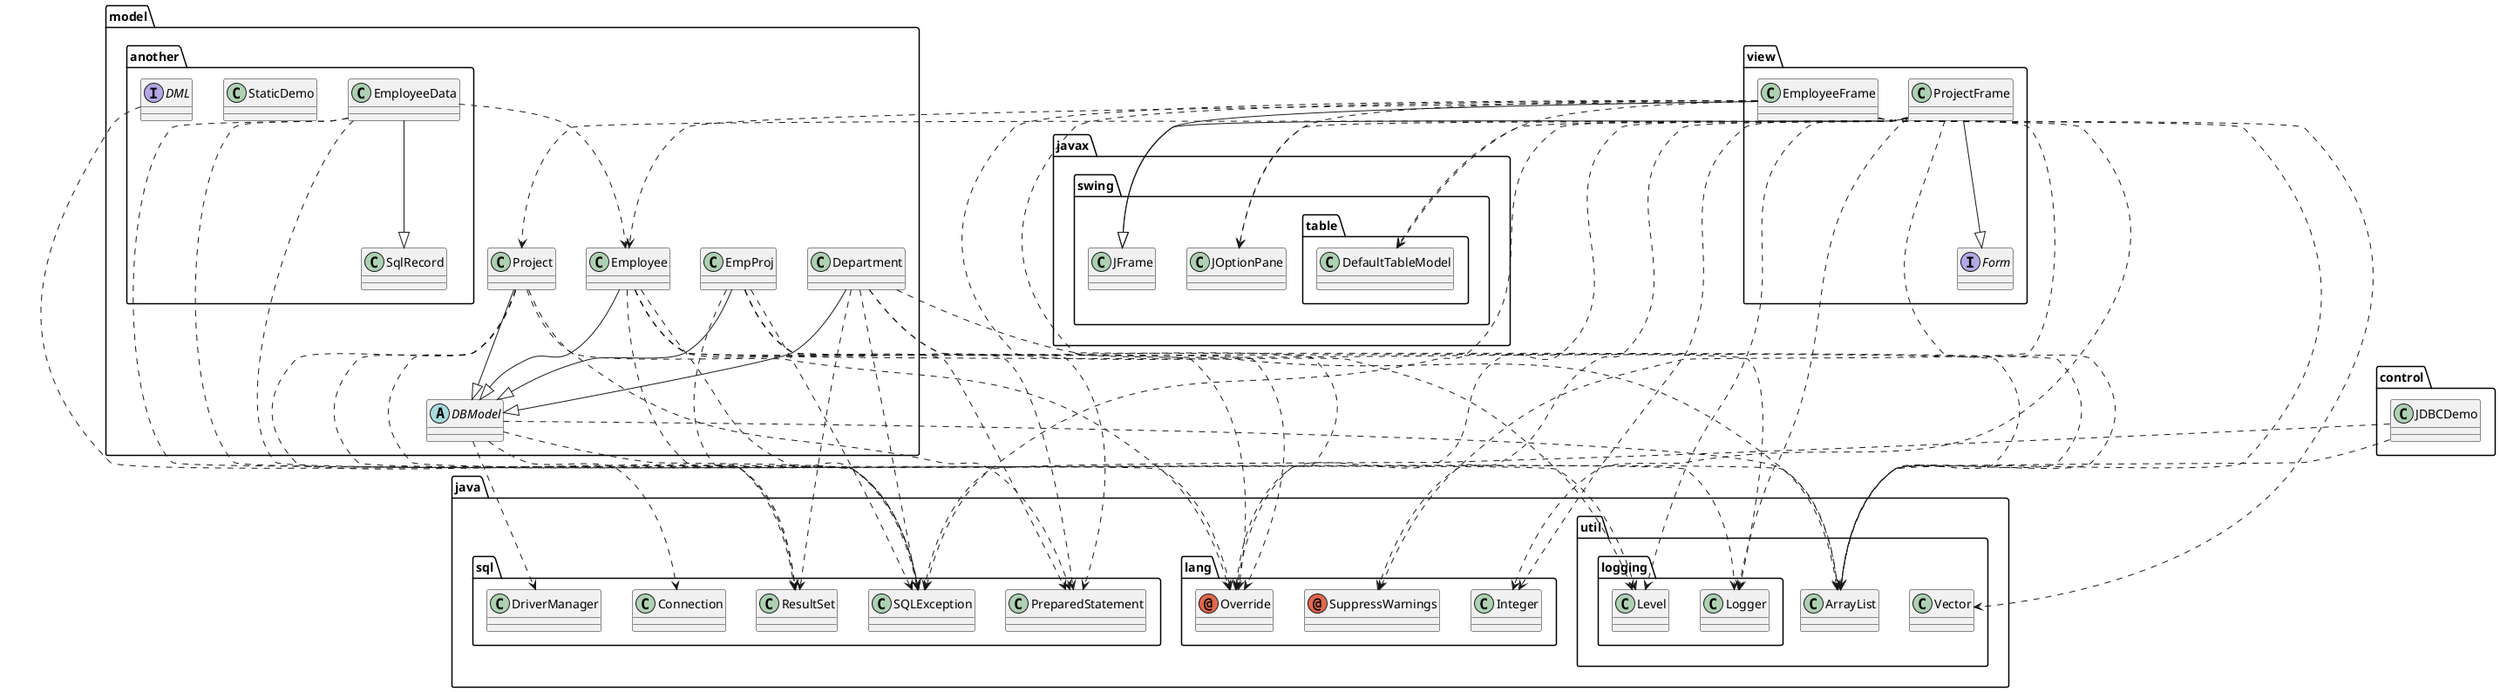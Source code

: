 @startuml
abstract class model.DBModel
annotation java.lang.Override
annotation java.lang.SuppressWarnings
class control.JDBCDemo
class java.lang.Integer
class java.sql.Connection
class java.sql.DriverManager
class java.sql.PreparedStatement
class java.sql.ResultSet
class java.sql.SQLException
class java.util.ArrayList
class java.util.Vector
class java.util.logging.Level
class java.util.logging.Logger
class javax.swing.JFrame
class javax.swing.JOptionPane
class javax.swing.table.DefaultTableModel
class model.Department
class model.EmpProj
class model.Employee
class model.Project
class model.another.EmployeeData
class model.another.SqlRecord
class model.another.StaticDemo
class view.EmployeeFrame
class view.ProjectFrame
interface model.another.DML
interface view.Form
model.DBModel ..> java.sql.Connection
model.DBModel ..> java.sql.DriverManager
model.DBModel ..> java.sql.SQLException
model.DBModel ..> java.util.ArrayList
control.JDBCDemo ..> java.sql.SQLException
control.JDBCDemo ..> java.util.ArrayList
model.Department --|> model.DBModel
model.Department ..> java.lang.Override
model.Department ..> java.sql.PreparedStatement
model.Department ..> java.sql.ResultSet
model.Department ..> java.sql.SQLException
model.Department ..> java.util.ArrayList
model.EmpProj --|> model.DBModel
model.EmpProj ..> java.lang.Override
model.EmpProj ..> java.sql.PreparedStatement
model.EmpProj ..> java.sql.ResultSet
model.EmpProj ..> java.sql.SQLException
model.EmpProj ..> java.util.ArrayList
model.Employee --|> model.DBModel
model.Employee ..> java.lang.Override
model.Employee ..> java.sql.PreparedStatement
model.Employee ..> java.sql.ResultSet
model.Employee ..> java.sql.SQLException
model.Employee ..> java.util.ArrayList
model.Project --|> model.DBModel
model.Project ..> java.lang.Override
model.Project ..> java.sql.PreparedStatement
model.Project ..> java.sql.ResultSet
model.Project ..> java.sql.SQLException
model.Project ..> java.util.ArrayList
model.another.EmployeeData ..> java.lang.Override
model.another.EmployeeData ..> java.util.logging.Level
model.another.EmployeeData ..> java.util.logging.Logger
model.another.EmployeeData ..> model.Employee
model.another.EmployeeData --|> model.another.SqlRecord
view.EmployeeFrame ..> java.lang.SuppressWarnings
view.EmployeeFrame ..> java.lang.Integer
view.EmployeeFrame ..> java.util.ArrayList
view.EmployeeFrame ..> java.util.Vector
view.EmployeeFrame ..> java.util.logging.Level
view.EmployeeFrame ..> java.util.logging.Logger
view.EmployeeFrame --|> javax.swing.JFrame
view.EmployeeFrame ..> javax.swing.JOptionPane
view.EmployeeFrame ..> javax.swing.table.DefaultTableModel
view.EmployeeFrame ..> model.Employee
view.ProjectFrame ..> java.lang.Override
view.ProjectFrame ..> java.lang.SuppressWarnings
view.ProjectFrame ..> java.lang.Integer
view.ProjectFrame ..> java.sql.SQLException
view.ProjectFrame ..> java.util.ArrayList
view.ProjectFrame ..> java.util.logging.Level
view.ProjectFrame ..> java.util.logging.Logger
view.ProjectFrame --|> javax.swing.JFrame
view.ProjectFrame ..> javax.swing.JOptionPane
view.ProjectFrame ..> javax.swing.table.DefaultTableModel
view.ProjectFrame ..> model.Project
view.ProjectFrame --|> view.Form
model.another.DML ..> java.sql.SQLException
@enduml